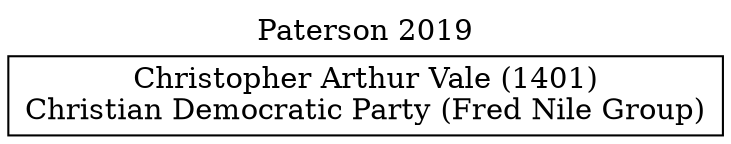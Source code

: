 // House preference flow
digraph "Christopher Arthur Vale (1401)_Paterson_2019" {
	graph [label="Paterson 2019" labelloc=t mclimit=10]
	node [shape=box]
	"Christopher Arthur Vale (1401)" [label="Christopher Arthur Vale (1401)
Christian Democratic Party (Fred Nile Group)"]
}
